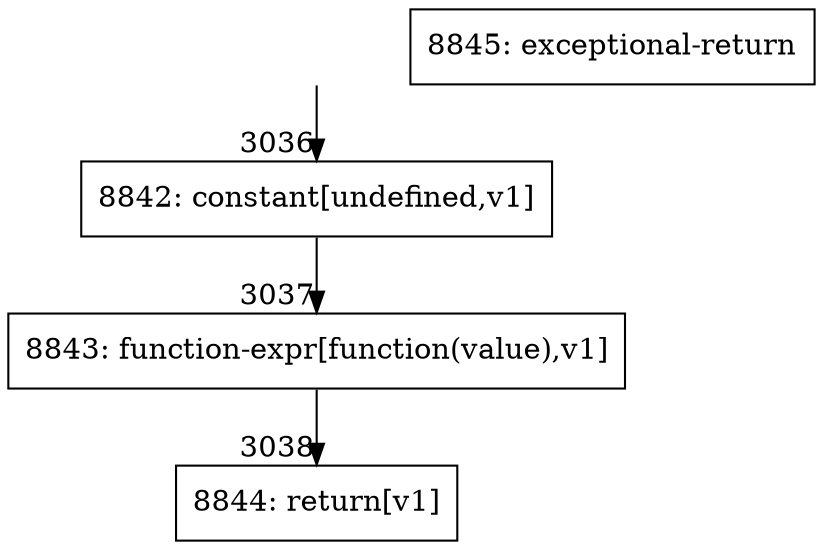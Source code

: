 digraph {
rankdir="TD"
BB_entry200[shape=none,label=""];
BB_entry200 -> BB3036 [tailport=s, headport=n, headlabel="    3036"]
BB3036 [shape=record label="{8842: constant[undefined,v1]}" ] 
BB3036 -> BB3037 [tailport=s, headport=n, headlabel="      3037"]
BB3037 [shape=record label="{8843: function-expr[function(value),v1]}" ] 
BB3037 -> BB3038 [tailport=s, headport=n, headlabel="      3038"]
BB3038 [shape=record label="{8844: return[v1]}" ] 
BB3039 [shape=record label="{8845: exceptional-return}" ] 
}
